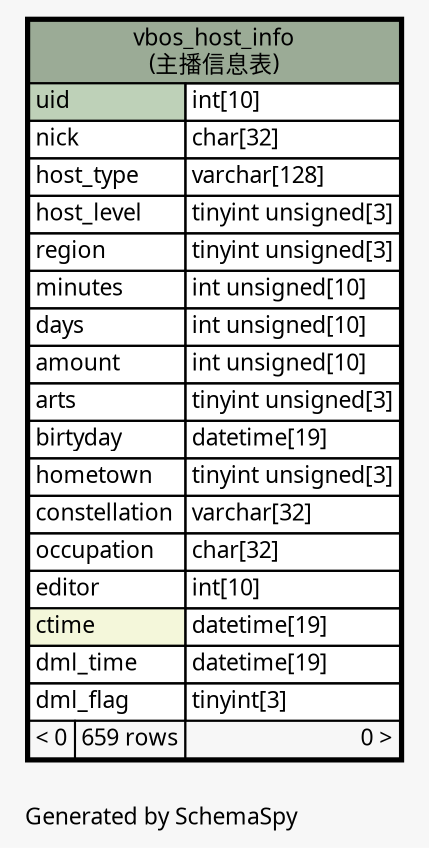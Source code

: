 // dot 2.26.0 on Linux 2.6.32-504.3.3.el6.x86_64
// SchemaSpy rev Unknown
digraph "oneDegreeRelationshipsDiagram" {
  graph [
    rankdir="RL"
    bgcolor="#f7f7f7"
    label="\nGenerated by SchemaSpy"
    labeljust="l"
    nodesep="0.18"
    ranksep="0.46"
    fontname="Microsoft YaHei"
    fontsize="11"
  ];
  node [
    fontname="Microsoft YaHei"
    fontsize="11"
    shape="plaintext"
  ];
  edge [
    arrowsize="0.8"
  ];
  "vbos_host_info" [
    label=<
    <TABLE BORDER="2" CELLBORDER="1" CELLSPACING="0" BGCOLOR="#ffffff">
      <TR><TD COLSPAN="3" BGCOLOR="#9bab96" ALIGN="CENTER">vbos_host_info<br/>(主播信息表)</TD></TR>
      <TR><TD PORT="uid" COLSPAN="2" BGCOLOR="#bed1b8" ALIGN="LEFT">uid</TD><TD PORT="uid.type" ALIGN="LEFT">int[10]</TD></TR>
      <TR><TD PORT="nick" COLSPAN="2" ALIGN="LEFT">nick</TD><TD PORT="nick.type" ALIGN="LEFT">char[32]</TD></TR>
      <TR><TD PORT="host_type" COLSPAN="2" ALIGN="LEFT">host_type</TD><TD PORT="host_type.type" ALIGN="LEFT">varchar[128]</TD></TR>
      <TR><TD PORT="host_level" COLSPAN="2" ALIGN="LEFT">host_level</TD><TD PORT="host_level.type" ALIGN="LEFT">tinyint unsigned[3]</TD></TR>
      <TR><TD PORT="region" COLSPAN="2" ALIGN="LEFT">region</TD><TD PORT="region.type" ALIGN="LEFT">tinyint unsigned[3]</TD></TR>
      <TR><TD PORT="minutes" COLSPAN="2" ALIGN="LEFT">minutes</TD><TD PORT="minutes.type" ALIGN="LEFT">int unsigned[10]</TD></TR>
      <TR><TD PORT="days" COLSPAN="2" ALIGN="LEFT">days</TD><TD PORT="days.type" ALIGN="LEFT">int unsigned[10]</TD></TR>
      <TR><TD PORT="amount" COLSPAN="2" ALIGN="LEFT">amount</TD><TD PORT="amount.type" ALIGN="LEFT">int unsigned[10]</TD></TR>
      <TR><TD PORT="arts" COLSPAN="2" ALIGN="LEFT">arts</TD><TD PORT="arts.type" ALIGN="LEFT">tinyint unsigned[3]</TD></TR>
      <TR><TD PORT="birtyday" COLSPAN="2" ALIGN="LEFT">birtyday</TD><TD PORT="birtyday.type" ALIGN="LEFT">datetime[19]</TD></TR>
      <TR><TD PORT="hometown" COLSPAN="2" ALIGN="LEFT">hometown</TD><TD PORT="hometown.type" ALIGN="LEFT">tinyint unsigned[3]</TD></TR>
      <TR><TD PORT="constellation" COLSPAN="2" ALIGN="LEFT">constellation</TD><TD PORT="constellation.type" ALIGN="LEFT">varchar[32]</TD></TR>
      <TR><TD PORT="occupation" COLSPAN="2" ALIGN="LEFT">occupation</TD><TD PORT="occupation.type" ALIGN="LEFT">char[32]</TD></TR>
      <TR><TD PORT="editor" COLSPAN="2" ALIGN="LEFT">editor</TD><TD PORT="editor.type" ALIGN="LEFT">int[10]</TD></TR>
      <TR><TD PORT="ctime" COLSPAN="2" BGCOLOR="#f4f7da" ALIGN="LEFT">ctime</TD><TD PORT="ctime.type" ALIGN="LEFT">datetime[19]</TD></TR>
      <TR><TD PORT="dml_time" COLSPAN="2" ALIGN="LEFT">dml_time</TD><TD PORT="dml_time.type" ALIGN="LEFT">datetime[19]</TD></TR>
      <TR><TD PORT="dml_flag" COLSPAN="2" ALIGN="LEFT">dml_flag</TD><TD PORT="dml_flag.type" ALIGN="LEFT">tinyint[3]</TD></TR>
      <TR><TD ALIGN="LEFT" BGCOLOR="#f7f7f7">&lt; 0</TD><TD ALIGN="RIGHT" BGCOLOR="#f7f7f7">659 rows</TD><TD ALIGN="RIGHT" BGCOLOR="#f7f7f7">0 &gt;</TD></TR>
    </TABLE>>
    URL="vbos_host_info.html"
    tooltip="vbos_host_info"
  ];
}
